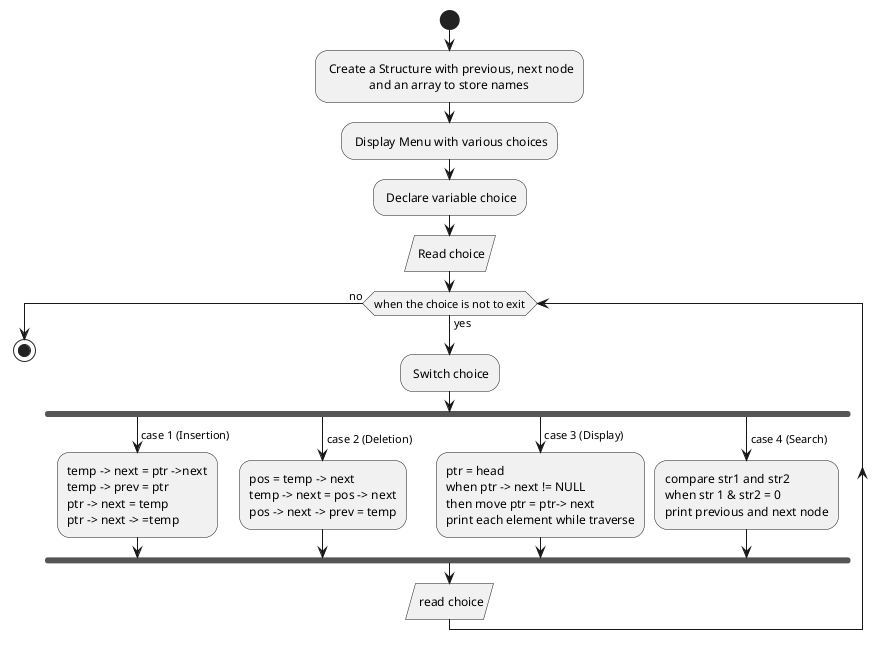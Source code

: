 @startuml

start

: Create a Structure with previous, next node
              and an array to store names;
: Display Menu with various choices;
: Declare variable choice;
: Read choice/

while (when the choice is not to exit) is (yes)

: Switch choice;

fork
-> case 1 (Insertion);
:temp -> next = ptr ->next
temp -> prev = ptr
ptr -> next = temp
ptr -> next -> =temp;

fork again
-> case 2 (Deletion);
:pos = temp -> next
temp -> next = pos -> next
pos -> next -> prev = temp;

fork again
-> case 3 (Display);
:ptr = head
when ptr -> next != NULL
then move ptr = ptr-> next
print each element while traverse;

fork again
-> case 4 (Search);
:compare str1 and str2
when str 1 & str2 = 0
print previous and next node;

end fork

: read choice/

endwhile (no)

stop

@enduml